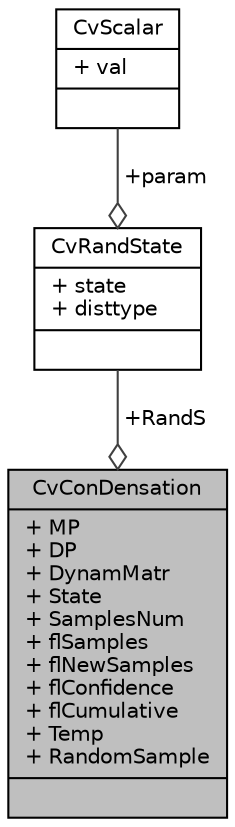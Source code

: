 digraph "CvConDensation"
{
 // LATEX_PDF_SIZE
  edge [fontname="Helvetica",fontsize="10",labelfontname="Helvetica",labelfontsize="10"];
  node [fontname="Helvetica",fontsize="10",shape=record];
  Node1 [label="{CvConDensation\n|+ MP\l+ DP\l+ DynamMatr\l+ State\l+ SamplesNum\l+ flSamples\l+ flNewSamples\l+ flConfidence\l+ flCumulative\l+ Temp\l+ RandomSample\l|}",height=0.2,width=0.4,color="black", fillcolor="grey75", style="filled", fontcolor="black",tooltip=" "];
  Node2 -> Node1 [color="grey25",fontsize="10",style="solid",label=" +RandS" ,arrowhead="odiamond",fontname="Helvetica"];
  Node2 [label="{CvRandState\n|+ state\l+ disttype\l|}",height=0.2,width=0.4,color="black", fillcolor="white", style="filled",URL="$struct_cv_rand_state.html",tooltip=" "];
  Node3 -> Node2 [color="grey25",fontsize="10",style="solid",label=" +param" ,arrowhead="odiamond",fontname="Helvetica"];
  Node3 [label="{CvScalar\n|+ val\l|}",height=0.2,width=0.4,color="black", fillcolor="white", style="filled",URL="$struct_cv_scalar.html",tooltip=" "];
}
